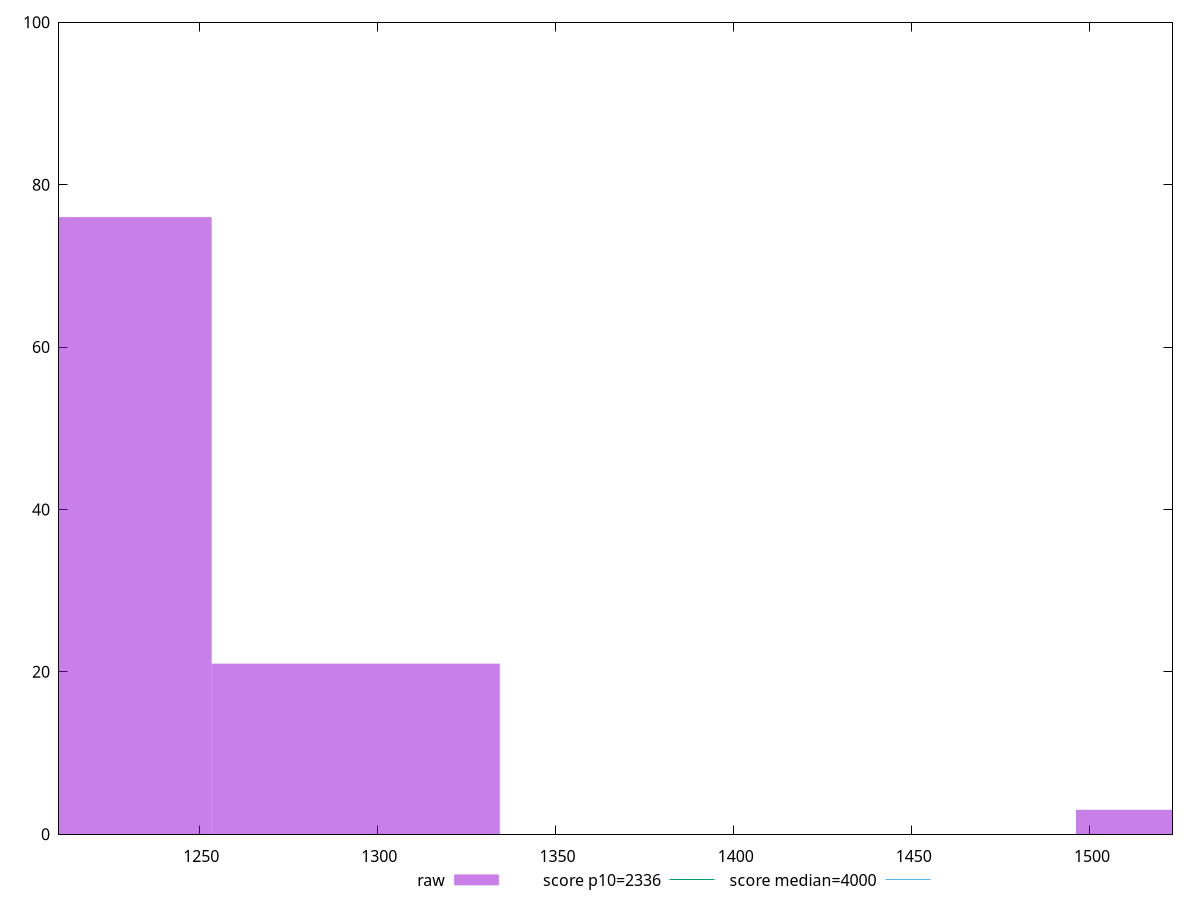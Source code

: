 reset

$raw <<EOF
1536.535460815196 3
1213.0543111698917 76
1293.9245985812177 21
EOF

set key outside below
set boxwidth 80.8702874113261
set xrange [1210.6347:1523.1894999999997]
set yrange [0:100]
set trange [0:100]
set style fill transparent solid 0.5 noborder

set parametric
set terminal svg size 640, 490 enhanced background rgb 'white'
set output "reports/report_00032_2021-02-25T10-28-15.087Z/first-contentful-paint/samples/agenda/raw/histogram.svg"

plot $raw title "raw" with boxes, \
     2336,t title "score p10=2336", \
     4000,t title "score median=4000"

reset
